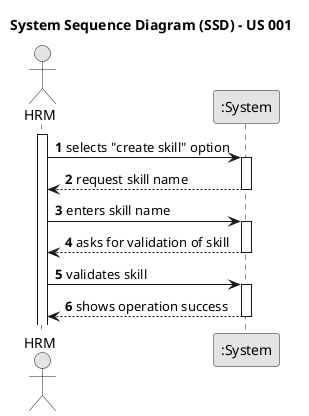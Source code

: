 @startuml
skinparam monochrome true
skinparam packageStyle rectangle
skinparam shadowing false

title System Sequence Diagram (SSD) - US 001

autonumber

actor "HRM" as HRM
participant ":System" as System

activate HRM

    HRM -> System: selects "create skill" option
    activate System

         System --> HRM: request skill name
            deactivate System
                HRM -> System: enters skill name
                    activate System
                       System --> HRM: asks for validation of skill
                                deactivate System
                                                HRM -> System: validates skill
                                                    activate System
                                                                           System --> HRM: shows operation success
                                                                                    deactivate System
@enduml
